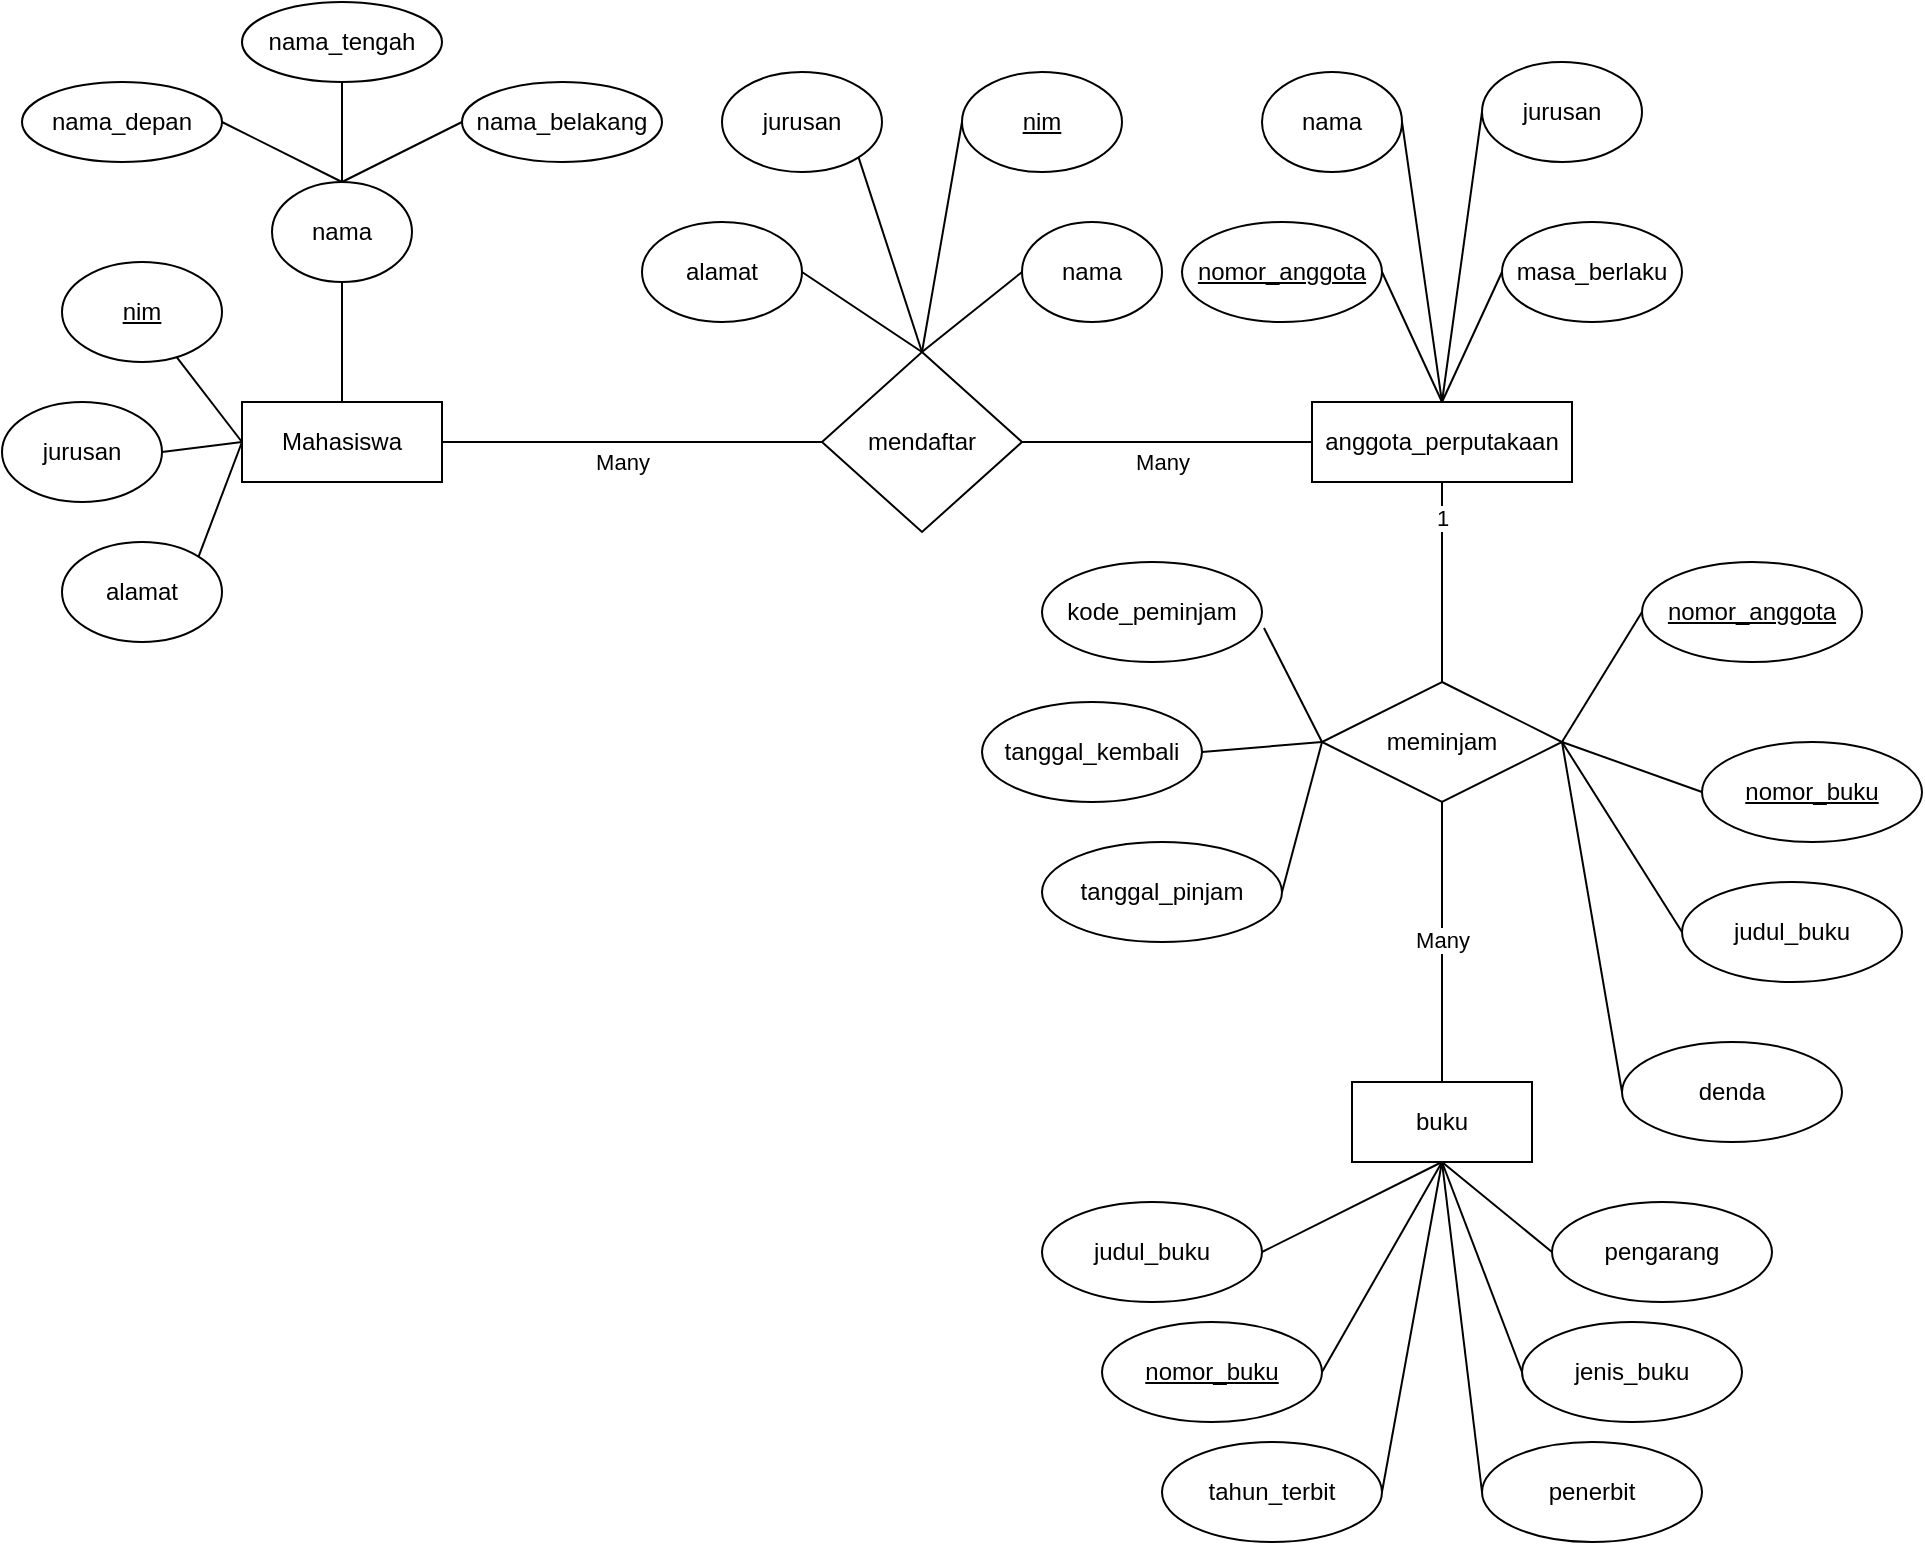 <mxfile version="24.7.4">
  <diagram name="Page-1" id="QddCFKAwr_s8W2c5yRXH">
    <mxGraphModel dx="830" dy="515" grid="1" gridSize="10" guides="1" tooltips="1" connect="1" arrows="1" fold="1" page="1" pageScale="1" pageWidth="850" pageHeight="1100" math="0" shadow="0">
      <root>
        <mxCell id="0" />
        <mxCell id="1" parent="0" />
        <mxCell id="doq9bguJ9vz2plIqA9WR-2" value="nama_depan" style="ellipse;whiteSpace=wrap;html=1;align=center;strokeColor=#000000;fillColor=#FFFFFF;" vertex="1" parent="1">
          <mxGeometry x="20" y="80" width="100" height="40" as="geometry" />
        </mxCell>
        <mxCell id="doq9bguJ9vz2plIqA9WR-3" value="nama_belakang" style="ellipse;whiteSpace=wrap;html=1;align=center;strokeColor=#000000;fillColor=#FFFFFF;" vertex="1" parent="1">
          <mxGeometry x="240" y="80" width="100" height="40" as="geometry" />
        </mxCell>
        <mxCell id="doq9bguJ9vz2plIqA9WR-4" value="nama_tengah" style="ellipse;whiteSpace=wrap;html=1;align=center;strokeColor=#000000;fillColor=#FFFFFF;" vertex="1" parent="1">
          <mxGeometry x="130" y="40" width="100" height="40" as="geometry" />
        </mxCell>
        <mxCell id="doq9bguJ9vz2plIqA9WR-5" value="nama" style="ellipse;whiteSpace=wrap;html=1;align=center;strokeColor=#000000;fillColor=#FFFFFF;" vertex="1" parent="1">
          <mxGeometry x="145" y="130" width="70" height="50" as="geometry" />
        </mxCell>
        <mxCell id="doq9bguJ9vz2plIqA9WR-6" value="&lt;u&gt;nim&lt;/u&gt;" style="ellipse;whiteSpace=wrap;html=1;align=center;strokeColor=#000000;fillColor=#FFFFFF;" vertex="1" parent="1">
          <mxGeometry x="40" y="170" width="80" height="50" as="geometry" />
        </mxCell>
        <mxCell id="doq9bguJ9vz2plIqA9WR-7" value="alamat" style="ellipse;whiteSpace=wrap;html=1;align=center;strokeColor=#000000;fillColor=#FFFFFF;" vertex="1" parent="1">
          <mxGeometry x="40" y="310" width="80" height="50" as="geometry" />
        </mxCell>
        <mxCell id="doq9bguJ9vz2plIqA9WR-8" value="jurusan" style="ellipse;whiteSpace=wrap;html=1;align=center;strokeColor=#000000;fillColor=#FFFFFF;" vertex="1" parent="1">
          <mxGeometry x="10" y="240" width="80" height="50" as="geometry" />
        </mxCell>
        <mxCell id="doq9bguJ9vz2plIqA9WR-10" value="Mahasiswa" style="whiteSpace=wrap;html=1;align=center;strokeColor=#000000;fillColor=#FFFFFF;" vertex="1" parent="1">
          <mxGeometry x="130" y="240" width="100" height="40" as="geometry" />
        </mxCell>
        <mxCell id="doq9bguJ9vz2plIqA9WR-12" value="" style="endArrow=none;html=1;rounded=0;exitX=1;exitY=0.5;exitDx=0;exitDy=0;entryX=0.5;entryY=0;entryDx=0;entryDy=0;strokeColor=#000000;fillColor=#FFFFFF;" edge="1" parent="1" source="doq9bguJ9vz2plIqA9WR-2" target="doq9bguJ9vz2plIqA9WR-5">
          <mxGeometry relative="1" as="geometry">
            <mxPoint x="320" y="190" as="sourcePoint" />
            <mxPoint x="480" y="190" as="targetPoint" />
          </mxGeometry>
        </mxCell>
        <mxCell id="doq9bguJ9vz2plIqA9WR-13" value="" style="endArrow=none;html=1;rounded=0;exitX=0.5;exitY=1;exitDx=0;exitDy=0;entryX=0.5;entryY=0;entryDx=0;entryDy=0;strokeColor=#000000;fillColor=#FFFFFF;" edge="1" parent="1" source="doq9bguJ9vz2plIqA9WR-4" target="doq9bguJ9vz2plIqA9WR-5">
          <mxGeometry relative="1" as="geometry">
            <mxPoint x="320" y="190" as="sourcePoint" />
            <mxPoint x="480" y="190" as="targetPoint" />
          </mxGeometry>
        </mxCell>
        <mxCell id="doq9bguJ9vz2plIqA9WR-15" value="" style="endArrow=none;html=1;rounded=0;exitX=0;exitY=0.5;exitDx=0;exitDy=0;strokeColor=#000000;fillColor=#FFFFFF;entryX=0.5;entryY=0;entryDx=0;entryDy=0;" edge="1" parent="1" source="doq9bguJ9vz2plIqA9WR-3" target="doq9bguJ9vz2plIqA9WR-5">
          <mxGeometry relative="1" as="geometry">
            <mxPoint x="320" y="190" as="sourcePoint" />
            <mxPoint x="180" y="130" as="targetPoint" />
          </mxGeometry>
        </mxCell>
        <mxCell id="doq9bguJ9vz2plIqA9WR-17" value="" style="endArrow=none;html=1;rounded=0;exitX=0.5;exitY=0;exitDx=0;exitDy=0;entryX=0.5;entryY=1;entryDx=0;entryDy=0;strokeColor=#000000;fillColor=#FFFFFF;" edge="1" parent="1" source="doq9bguJ9vz2plIqA9WR-10" target="doq9bguJ9vz2plIqA9WR-5">
          <mxGeometry relative="1" as="geometry">
            <mxPoint x="320" y="190" as="sourcePoint" />
            <mxPoint x="480" y="190" as="targetPoint" />
          </mxGeometry>
        </mxCell>
        <mxCell id="doq9bguJ9vz2plIqA9WR-18" value="" style="endArrow=none;html=1;rounded=0;entryX=1;entryY=0.5;entryDx=0;entryDy=0;exitX=0;exitY=0.5;exitDx=0;exitDy=0;strokeColor=#000000;fillColor=#FFFFFF;" edge="1" parent="1" source="doq9bguJ9vz2plIqA9WR-10" target="doq9bguJ9vz2plIqA9WR-8">
          <mxGeometry relative="1" as="geometry">
            <mxPoint x="130" y="260" as="sourcePoint" />
            <mxPoint x="190" y="190" as="targetPoint" />
          </mxGeometry>
        </mxCell>
        <mxCell id="doq9bguJ9vz2plIqA9WR-19" value="" style="endArrow=none;html=1;rounded=0;exitX=0;exitY=0.5;exitDx=0;exitDy=0;entryX=1;entryY=0;entryDx=0;entryDy=0;strokeColor=#000000;fillColor=#FFFFFF;" edge="1" parent="1" source="doq9bguJ9vz2plIqA9WR-10" target="doq9bguJ9vz2plIqA9WR-7">
          <mxGeometry relative="1" as="geometry">
            <mxPoint x="200" y="260" as="sourcePoint" />
            <mxPoint x="200" y="200" as="targetPoint" />
          </mxGeometry>
        </mxCell>
        <mxCell id="doq9bguJ9vz2plIqA9WR-20" value="" style="endArrow=none;html=1;rounded=0;exitX=0;exitY=0.5;exitDx=0;exitDy=0;strokeColor=#000000;fillColor=#FFFFFF;" edge="1" parent="1" source="doq9bguJ9vz2plIqA9WR-10" target="doq9bguJ9vz2plIqA9WR-6">
          <mxGeometry relative="1" as="geometry">
            <mxPoint x="210" y="270" as="sourcePoint" />
            <mxPoint x="210" y="210" as="targetPoint" />
          </mxGeometry>
        </mxCell>
        <mxCell id="doq9bguJ9vz2plIqA9WR-22" value="&lt;u&gt;nim&lt;/u&gt;" style="ellipse;whiteSpace=wrap;html=1;align=center;strokeColor=#000000;fillColor=#FFFFFF;" vertex="1" parent="1">
          <mxGeometry x="490" y="75" width="80" height="50" as="geometry" />
        </mxCell>
        <mxCell id="doq9bguJ9vz2plIqA9WR-28" value="jurusan" style="ellipse;whiteSpace=wrap;html=1;align=center;strokeColor=#000000;fillColor=#FFFFFF;" vertex="1" parent="1">
          <mxGeometry x="370" y="75" width="80" height="50" as="geometry" />
        </mxCell>
        <mxCell id="doq9bguJ9vz2plIqA9WR-29" value="alamat" style="ellipse;whiteSpace=wrap;html=1;align=center;strokeColor=#000000;fillColor=#FFFFFF;" vertex="1" parent="1">
          <mxGeometry x="330" y="150" width="80" height="50" as="geometry" />
        </mxCell>
        <mxCell id="doq9bguJ9vz2plIqA9WR-30" value="nama" style="ellipse;whiteSpace=wrap;html=1;align=center;strokeColor=#000000;fillColor=#FFFFFF;" vertex="1" parent="1">
          <mxGeometry x="520" y="150" width="70" height="50" as="geometry" />
        </mxCell>
        <mxCell id="doq9bguJ9vz2plIqA9WR-32" value="mendaftar" style="shape=rhombus;perimeter=rhombusPerimeter;whiteSpace=wrap;html=1;align=center;strokeColor=#000000;fillColor=#FFFFFF;" vertex="1" parent="1">
          <mxGeometry x="420" y="215" width="100" height="90" as="geometry" />
        </mxCell>
        <mxCell id="doq9bguJ9vz2plIqA9WR-33" value="" style="endArrow=none;html=1;rounded=0;exitX=1;exitY=1;exitDx=0;exitDy=0;entryX=0.5;entryY=0;entryDx=0;entryDy=0;strokeColor=#000000;fillColor=#FFFFFF;" edge="1" parent="1" source="doq9bguJ9vz2plIqA9WR-28" target="doq9bguJ9vz2plIqA9WR-32">
          <mxGeometry relative="1" as="geometry">
            <mxPoint x="320" y="190" as="sourcePoint" />
            <mxPoint x="480" y="190" as="targetPoint" />
          </mxGeometry>
        </mxCell>
        <mxCell id="doq9bguJ9vz2plIqA9WR-34" value="" style="endArrow=none;html=1;rounded=0;exitX=0;exitY=0.5;exitDx=0;exitDy=0;entryX=0.5;entryY=0;entryDx=0;entryDy=0;strokeColor=#000000;fillColor=#FFFFFF;" edge="1" parent="1" source="doq9bguJ9vz2plIqA9WR-30" target="doq9bguJ9vz2plIqA9WR-32">
          <mxGeometry relative="1" as="geometry">
            <mxPoint x="520" y="175" as="sourcePoint" />
            <mxPoint x="480" y="225" as="targetPoint" />
          </mxGeometry>
        </mxCell>
        <mxCell id="doq9bguJ9vz2plIqA9WR-35" value="" style="endArrow=none;html=1;rounded=0;exitX=0;exitY=0.5;exitDx=0;exitDy=0;entryX=0.5;entryY=0;entryDx=0;entryDy=0;strokeColor=#000000;fillColor=#FFFFFF;" edge="1" parent="1" source="doq9bguJ9vz2plIqA9WR-22" target="doq9bguJ9vz2plIqA9WR-32">
          <mxGeometry relative="1" as="geometry">
            <mxPoint x="458" y="138" as="sourcePoint" />
            <mxPoint x="490" y="235" as="targetPoint" />
          </mxGeometry>
        </mxCell>
        <mxCell id="doq9bguJ9vz2plIqA9WR-36" value="" style="endArrow=none;html=1;rounded=0;exitX=1;exitY=0.5;exitDx=0;exitDy=0;entryX=0.5;entryY=0;entryDx=0;entryDy=0;strokeColor=#000000;fillColor=#FFFFFF;" edge="1" parent="1" source="doq9bguJ9vz2plIqA9WR-29" target="doq9bguJ9vz2plIqA9WR-32">
          <mxGeometry relative="1" as="geometry">
            <mxPoint x="530" y="185" as="sourcePoint" />
            <mxPoint x="480" y="225" as="targetPoint" />
          </mxGeometry>
        </mxCell>
        <mxCell id="doq9bguJ9vz2plIqA9WR-41" value="" style="endArrow=none;html=1;rounded=0;exitX=1;exitY=0.5;exitDx=0;exitDy=0;entryX=0;entryY=0.5;entryDx=0;entryDy=0;strokeColor=#000000;fillColor=#FFFFFF;" edge="1" parent="1" source="doq9bguJ9vz2plIqA9WR-10" target="doq9bguJ9vz2plIqA9WR-32">
          <mxGeometry relative="1" as="geometry">
            <mxPoint x="320" y="190" as="sourcePoint" />
            <mxPoint x="480" y="190" as="targetPoint" />
          </mxGeometry>
        </mxCell>
        <mxCell id="doq9bguJ9vz2plIqA9WR-42" value="Many" style="edgeLabel;html=1;align=center;verticalAlign=middle;resizable=0;points=[];strokeColor=#000000;fillColor=#FFFFFF;" vertex="1" connectable="0" parent="doq9bguJ9vz2plIqA9WR-41">
          <mxGeometry x="0.042" y="-3" relative="1" as="geometry">
            <mxPoint x="-9" y="7" as="offset" />
          </mxGeometry>
        </mxCell>
        <mxCell id="doq9bguJ9vz2plIqA9WR-43" value="nama" style="ellipse;whiteSpace=wrap;html=1;align=center;strokeColor=#000000;fillColor=#FFFFFF;" vertex="1" parent="1">
          <mxGeometry x="640" y="75" width="70" height="50" as="geometry" />
        </mxCell>
        <mxCell id="doq9bguJ9vz2plIqA9WR-44" value="jurusan" style="ellipse;whiteSpace=wrap;html=1;align=center;strokeColor=#000000;fillColor=#FFFFFF;" vertex="1" parent="1">
          <mxGeometry x="750" y="70" width="80" height="50" as="geometry" />
        </mxCell>
        <mxCell id="doq9bguJ9vz2plIqA9WR-45" value="&lt;u&gt;nomor_anggota&lt;/u&gt;" style="ellipse;whiteSpace=wrap;html=1;align=center;strokeColor=#000000;fillColor=#FFFFFF;" vertex="1" parent="1">
          <mxGeometry x="600" y="150" width="100" height="50" as="geometry" />
        </mxCell>
        <mxCell id="doq9bguJ9vz2plIqA9WR-46" value="masa_berlaku" style="ellipse;whiteSpace=wrap;html=1;align=center;strokeColor=#000000;fillColor=#FFFFFF;" vertex="1" parent="1">
          <mxGeometry x="760" y="150" width="90" height="50" as="geometry" />
        </mxCell>
        <mxCell id="doq9bguJ9vz2plIqA9WR-47" value="anggota_perputakaan" style="whiteSpace=wrap;html=1;align=center;strokeColor=#000000;fillColor=#FFFFFF;" vertex="1" parent="1">
          <mxGeometry x="665" y="240" width="130" height="40" as="geometry" />
        </mxCell>
        <mxCell id="doq9bguJ9vz2plIqA9WR-48" value="" style="endArrow=none;html=1;rounded=0;exitX=1;exitY=0.5;exitDx=0;exitDy=0;entryX=0;entryY=0.5;entryDx=0;entryDy=0;strokeColor=#000000;fillColor=#FFFFFF;" edge="1" parent="1" source="doq9bguJ9vz2plIqA9WR-32" target="doq9bguJ9vz2plIqA9WR-47">
          <mxGeometry relative="1" as="geometry">
            <mxPoint x="440" y="310" as="sourcePoint" />
            <mxPoint x="630" y="310" as="targetPoint" />
          </mxGeometry>
        </mxCell>
        <mxCell id="doq9bguJ9vz2plIqA9WR-49" value="Many" style="edgeLabel;html=1;align=center;verticalAlign=middle;resizable=0;points=[];strokeColor=#000000;fillColor=#FFFFFF;" vertex="1" connectable="0" parent="doq9bguJ9vz2plIqA9WR-48">
          <mxGeometry x="0.042" y="-3" relative="1" as="geometry">
            <mxPoint x="-6" y="7" as="offset" />
          </mxGeometry>
        </mxCell>
        <mxCell id="doq9bguJ9vz2plIqA9WR-50" value="" style="endArrow=none;html=1;rounded=0;exitX=0;exitY=0.5;exitDx=0;exitDy=0;entryX=0.5;entryY=0;entryDx=0;entryDy=0;strokeColor=#000000;fillColor=#FFFFFF;" edge="1" parent="1" source="doq9bguJ9vz2plIqA9WR-46" target="doq9bguJ9vz2plIqA9WR-47">
          <mxGeometry relative="1" as="geometry">
            <mxPoint x="500" y="110" as="sourcePoint" />
            <mxPoint x="480" y="225" as="targetPoint" />
          </mxGeometry>
        </mxCell>
        <mxCell id="doq9bguJ9vz2plIqA9WR-51" value="" style="endArrow=none;html=1;rounded=0;exitX=1;exitY=0.5;exitDx=0;exitDy=0;entryX=0.5;entryY=0;entryDx=0;entryDy=0;strokeColor=#000000;fillColor=#FFFFFF;" edge="1" parent="1" source="doq9bguJ9vz2plIqA9WR-45" target="doq9bguJ9vz2plIqA9WR-47">
          <mxGeometry relative="1" as="geometry">
            <mxPoint x="510" y="120" as="sourcePoint" />
            <mxPoint x="490" y="235" as="targetPoint" />
          </mxGeometry>
        </mxCell>
        <mxCell id="doq9bguJ9vz2plIqA9WR-52" value="" style="endArrow=none;html=1;rounded=0;exitX=1;exitY=0.5;exitDx=0;exitDy=0;entryX=0.5;entryY=0;entryDx=0;entryDy=0;strokeColor=#000000;fillColor=#FFFFFF;" edge="1" parent="1" source="doq9bguJ9vz2plIqA9WR-43" target="doq9bguJ9vz2plIqA9WR-47">
          <mxGeometry relative="1" as="geometry">
            <mxPoint x="520" y="130" as="sourcePoint" />
            <mxPoint x="500" y="245" as="targetPoint" />
          </mxGeometry>
        </mxCell>
        <mxCell id="doq9bguJ9vz2plIqA9WR-53" value="" style="endArrow=none;html=1;rounded=0;exitX=0;exitY=0.5;exitDx=0;exitDy=0;entryX=0.5;entryY=0;entryDx=0;entryDy=0;strokeColor=#000000;fillColor=#FFFFFF;" edge="1" parent="1" source="doq9bguJ9vz2plIqA9WR-44" target="doq9bguJ9vz2plIqA9WR-47">
          <mxGeometry relative="1" as="geometry">
            <mxPoint x="530" y="140" as="sourcePoint" />
            <mxPoint x="510" y="255" as="targetPoint" />
          </mxGeometry>
        </mxCell>
        <mxCell id="doq9bguJ9vz2plIqA9WR-54" value="kode_peminjam" style="ellipse;whiteSpace=wrap;html=1;align=center;strokeColor=#000000;fillColor=#FFFFFF;" vertex="1" parent="1">
          <mxGeometry x="530" y="320" width="110" height="50" as="geometry" />
        </mxCell>
        <mxCell id="doq9bguJ9vz2plIqA9WR-55" value="tanggal_pinjam" style="ellipse;whiteSpace=wrap;html=1;align=center;strokeColor=#000000;fillColor=#FFFFFF;" vertex="1" parent="1">
          <mxGeometry x="530" y="460" width="120" height="50" as="geometry" />
        </mxCell>
        <mxCell id="doq9bguJ9vz2plIqA9WR-56" value="tanggal_kembali" style="ellipse;whiteSpace=wrap;html=1;align=center;strokeColor=#000000;fillColor=#FFFFFF;" vertex="1" parent="1">
          <mxGeometry x="500" y="390" width="110" height="50" as="geometry" />
        </mxCell>
        <mxCell id="doq9bguJ9vz2plIqA9WR-57" value="&lt;u&gt;nomor_anggota&lt;/u&gt;" style="ellipse;whiteSpace=wrap;html=1;align=center;strokeColor=#000000;fillColor=#FFFFFF;" vertex="1" parent="1">
          <mxGeometry x="830" y="320" width="110" height="50" as="geometry" />
        </mxCell>
        <mxCell id="doq9bguJ9vz2plIqA9WR-58" value="&lt;u&gt;nomor_buku&lt;/u&gt;" style="ellipse;whiteSpace=wrap;html=1;align=center;strokeColor=#000000;fillColor=#FFFFFF;" vertex="1" parent="1">
          <mxGeometry x="860" y="410" width="110" height="50" as="geometry" />
        </mxCell>
        <mxCell id="doq9bguJ9vz2plIqA9WR-59" value="judul_buku" style="ellipse;whiteSpace=wrap;html=1;align=center;strokeColor=#000000;fillColor=#FFFFFF;" vertex="1" parent="1">
          <mxGeometry x="850" y="480" width="110" height="50" as="geometry" />
        </mxCell>
        <mxCell id="doq9bguJ9vz2plIqA9WR-60" value="denda" style="ellipse;whiteSpace=wrap;html=1;align=center;strokeColor=#000000;fillColor=#FFFFFF;" vertex="1" parent="1">
          <mxGeometry x="820" y="560" width="110" height="50" as="geometry" />
        </mxCell>
        <mxCell id="doq9bguJ9vz2plIqA9WR-61" value="meminjam" style="shape=rhombus;perimeter=rhombusPerimeter;whiteSpace=wrap;html=1;align=center;strokeColor=#000000;fillColor=#FFFFFF;" vertex="1" parent="1">
          <mxGeometry x="670" y="380" width="120" height="60" as="geometry" />
        </mxCell>
        <mxCell id="doq9bguJ9vz2plIqA9WR-62" value="" style="endArrow=none;html=1;rounded=0;exitX=0.5;exitY=1;exitDx=0;exitDy=0;entryX=0.5;entryY=0;entryDx=0;entryDy=0;strokeColor=#000000;fillColor=#FFFFFF;" edge="1" parent="1" source="doq9bguJ9vz2plIqA9WR-47" target="doq9bguJ9vz2plIqA9WR-61">
          <mxGeometry relative="1" as="geometry">
            <mxPoint x="550" y="490" as="sourcePoint" />
            <mxPoint x="710" y="490" as="targetPoint" />
          </mxGeometry>
        </mxCell>
        <mxCell id="doq9bguJ9vz2plIqA9WR-63" value="1" style="edgeLabel;html=1;align=center;verticalAlign=middle;resizable=0;points=[];strokeColor=#000000;fillColor=#FFFFFF;" vertex="1" connectable="0" parent="doq9bguJ9vz2plIqA9WR-62">
          <mxGeometry x="-0.64" relative="1" as="geometry">
            <mxPoint as="offset" />
          </mxGeometry>
        </mxCell>
        <mxCell id="doq9bguJ9vz2plIqA9WR-64" value="" style="endArrow=none;html=1;rounded=0;exitX=1.009;exitY=0.66;exitDx=0;exitDy=0;exitPerimeter=0;entryX=0;entryY=0.5;entryDx=0;entryDy=0;strokeColor=#000000;fillColor=#FFFFFF;" edge="1" parent="1" source="doq9bguJ9vz2plIqA9WR-54" target="doq9bguJ9vz2plIqA9WR-61">
          <mxGeometry relative="1" as="geometry">
            <mxPoint x="550" y="490" as="sourcePoint" />
            <mxPoint x="710" y="490" as="targetPoint" />
          </mxGeometry>
        </mxCell>
        <mxCell id="doq9bguJ9vz2plIqA9WR-65" value="" style="endArrow=none;html=1;rounded=0;exitX=1;exitY=0.5;exitDx=0;exitDy=0;entryX=0;entryY=0.5;entryDx=0;entryDy=0;strokeColor=#000000;fillColor=#FFFFFF;" edge="1" parent="1" source="doq9bguJ9vz2plIqA9WR-55" target="doq9bguJ9vz2plIqA9WR-61">
          <mxGeometry relative="1" as="geometry">
            <mxPoint x="651" y="363" as="sourcePoint" />
            <mxPoint x="675" y="420" as="targetPoint" />
          </mxGeometry>
        </mxCell>
        <mxCell id="doq9bguJ9vz2plIqA9WR-66" value="" style="endArrow=none;html=1;rounded=0;exitX=1;exitY=0.5;exitDx=0;exitDy=0;entryX=0;entryY=0.5;entryDx=0;entryDy=0;strokeColor=#000000;fillColor=#FFFFFF;" edge="1" parent="1" source="doq9bguJ9vz2plIqA9WR-56" target="doq9bguJ9vz2plIqA9WR-61">
          <mxGeometry relative="1" as="geometry">
            <mxPoint x="661" y="373" as="sourcePoint" />
            <mxPoint x="685" y="430" as="targetPoint" />
          </mxGeometry>
        </mxCell>
        <mxCell id="doq9bguJ9vz2plIqA9WR-67" value="" style="endArrow=none;html=1;rounded=0;entryX=0;entryY=0.5;entryDx=0;entryDy=0;exitX=1;exitY=0.5;exitDx=0;exitDy=0;strokeColor=#000000;fillColor=#FFFFFF;" edge="1" parent="1" source="doq9bguJ9vz2plIqA9WR-61" target="doq9bguJ9vz2plIqA9WR-57">
          <mxGeometry relative="1" as="geometry">
            <mxPoint x="550" y="490" as="sourcePoint" />
            <mxPoint x="710" y="490" as="targetPoint" />
          </mxGeometry>
        </mxCell>
        <mxCell id="doq9bguJ9vz2plIqA9WR-68" value="" style="endArrow=none;html=1;rounded=0;entryX=0;entryY=0.5;entryDx=0;entryDy=0;exitX=1;exitY=0.5;exitDx=0;exitDy=0;strokeColor=#000000;fillColor=#FFFFFF;" edge="1" parent="1" source="doq9bguJ9vz2plIqA9WR-61" target="doq9bguJ9vz2plIqA9WR-60">
          <mxGeometry relative="1" as="geometry">
            <mxPoint x="795" y="420" as="sourcePoint" />
            <mxPoint x="840" y="355" as="targetPoint" />
          </mxGeometry>
        </mxCell>
        <mxCell id="doq9bguJ9vz2plIqA9WR-69" value="" style="endArrow=none;html=1;rounded=0;entryX=0;entryY=0.5;entryDx=0;entryDy=0;exitX=1;exitY=0.5;exitDx=0;exitDy=0;strokeColor=#000000;fillColor=#FFFFFF;" edge="1" parent="1" source="doq9bguJ9vz2plIqA9WR-61" target="doq9bguJ9vz2plIqA9WR-59">
          <mxGeometry relative="1" as="geometry">
            <mxPoint x="805" y="430" as="sourcePoint" />
            <mxPoint x="850" y="365" as="targetPoint" />
          </mxGeometry>
        </mxCell>
        <mxCell id="doq9bguJ9vz2plIqA9WR-70" value="" style="endArrow=none;html=1;rounded=0;entryX=0;entryY=0.5;entryDx=0;entryDy=0;exitX=1;exitY=0.5;exitDx=0;exitDy=0;strokeColor=#000000;fillColor=#FFFFFF;" edge="1" parent="1" source="doq9bguJ9vz2plIqA9WR-61" target="doq9bguJ9vz2plIqA9WR-58">
          <mxGeometry relative="1" as="geometry">
            <mxPoint x="815" y="440" as="sourcePoint" />
            <mxPoint x="860" y="375" as="targetPoint" />
          </mxGeometry>
        </mxCell>
        <mxCell id="doq9bguJ9vz2plIqA9WR-71" value="buku" style="whiteSpace=wrap;html=1;align=center;strokeColor=#000000;fillColor=#FFFFFF;" vertex="1" parent="1">
          <mxGeometry x="685" y="580" width="90" height="40" as="geometry" />
        </mxCell>
        <mxCell id="doq9bguJ9vz2plIqA9WR-72" value="" style="endArrow=none;html=1;rounded=0;entryX=0.5;entryY=1;entryDx=0;entryDy=0;exitX=0.5;exitY=0;exitDx=0;exitDy=0;strokeColor=#000000;fillColor=#FFFFFF;" edge="1" parent="1" source="doq9bguJ9vz2plIqA9WR-71" target="doq9bguJ9vz2plIqA9WR-61">
          <mxGeometry relative="1" as="geometry">
            <mxPoint x="550" y="490" as="sourcePoint" />
            <mxPoint x="710" y="490" as="targetPoint" />
          </mxGeometry>
        </mxCell>
        <mxCell id="doq9bguJ9vz2plIqA9WR-73" value="Many" style="edgeLabel;html=1;align=center;verticalAlign=middle;resizable=0;points=[];strokeColor=#000000;fillColor=#FFFFFF;" vertex="1" connectable="0" parent="doq9bguJ9vz2plIqA9WR-72">
          <mxGeometry x="0.014" relative="1" as="geometry">
            <mxPoint as="offset" />
          </mxGeometry>
        </mxCell>
        <mxCell id="doq9bguJ9vz2plIqA9WR-74" value="judul_buku" style="ellipse;whiteSpace=wrap;html=1;align=center;strokeColor=#000000;fillColor=#FFFFFF;" vertex="1" parent="1">
          <mxGeometry x="530" y="640" width="110" height="50" as="geometry" />
        </mxCell>
        <mxCell id="doq9bguJ9vz2plIqA9WR-75" value="&lt;u&gt;nomor_buku&lt;/u&gt;" style="ellipse;whiteSpace=wrap;html=1;align=center;strokeColor=#000000;fillColor=#FFFFFF;" vertex="1" parent="1">
          <mxGeometry x="560" y="700" width="110" height="50" as="geometry" />
        </mxCell>
        <mxCell id="doq9bguJ9vz2plIqA9WR-76" value="tahun_terbit" style="ellipse;whiteSpace=wrap;html=1;align=center;strokeColor=#000000;fillColor=#FFFFFF;" vertex="1" parent="1">
          <mxGeometry x="590" y="760" width="110" height="50" as="geometry" />
        </mxCell>
        <mxCell id="doq9bguJ9vz2plIqA9WR-77" value="penerbit" style="ellipse;whiteSpace=wrap;html=1;align=center;strokeColor=#000000;fillColor=#FFFFFF;" vertex="1" parent="1">
          <mxGeometry x="750" y="760" width="110" height="50" as="geometry" />
        </mxCell>
        <mxCell id="doq9bguJ9vz2plIqA9WR-78" value="jenis_buku" style="ellipse;whiteSpace=wrap;html=1;align=center;strokeColor=#000000;fillColor=#FFFFFF;" vertex="1" parent="1">
          <mxGeometry x="770" y="700" width="110" height="50" as="geometry" />
        </mxCell>
        <mxCell id="doq9bguJ9vz2plIqA9WR-79" value="pengarang" style="ellipse;whiteSpace=wrap;html=1;align=center;strokeColor=#000000;fillColor=#FFFFFF;" vertex="1" parent="1">
          <mxGeometry x="785" y="640" width="110" height="50" as="geometry" />
        </mxCell>
        <mxCell id="doq9bguJ9vz2plIqA9WR-80" value="" style="endArrow=none;html=1;rounded=0;entryX=1;entryY=0.5;entryDx=0;entryDy=0;exitX=0.5;exitY=1;exitDx=0;exitDy=0;strokeColor=#000000;fillColor=#FFFFFF;" edge="1" parent="1" source="doq9bguJ9vz2plIqA9WR-71" target="doq9bguJ9vz2plIqA9WR-74">
          <mxGeometry relative="1" as="geometry">
            <mxPoint x="795" y="420" as="sourcePoint" />
            <mxPoint x="830" y="595" as="targetPoint" />
          </mxGeometry>
        </mxCell>
        <mxCell id="doq9bguJ9vz2plIqA9WR-81" value="" style="endArrow=none;html=1;rounded=0;entryX=1;entryY=0.5;entryDx=0;entryDy=0;exitX=0.5;exitY=1;exitDx=0;exitDy=0;strokeColor=#000000;fillColor=#FFFFFF;" edge="1" parent="1" source="doq9bguJ9vz2plIqA9WR-71" target="doq9bguJ9vz2plIqA9WR-76">
          <mxGeometry relative="1" as="geometry">
            <mxPoint x="735" y="630" as="sourcePoint" />
            <mxPoint x="650" y="675" as="targetPoint" />
          </mxGeometry>
        </mxCell>
        <mxCell id="doq9bguJ9vz2plIqA9WR-82" value="" style="endArrow=none;html=1;rounded=0;entryX=1;entryY=0.5;entryDx=0;entryDy=0;exitX=0.5;exitY=1;exitDx=0;exitDy=0;strokeColor=#000000;fillColor=#FFFFFF;" edge="1" parent="1" source="doq9bguJ9vz2plIqA9WR-71" target="doq9bguJ9vz2plIqA9WR-75">
          <mxGeometry relative="1" as="geometry">
            <mxPoint x="745" y="640" as="sourcePoint" />
            <mxPoint x="660" y="685" as="targetPoint" />
          </mxGeometry>
        </mxCell>
        <mxCell id="doq9bguJ9vz2plIqA9WR-83" value="" style="endArrow=none;html=1;rounded=0;entryX=0;entryY=0.5;entryDx=0;entryDy=0;exitX=0.5;exitY=1;exitDx=0;exitDy=0;strokeColor=#000000;fillColor=#FFFFFF;" edge="1" parent="1" source="doq9bguJ9vz2plIqA9WR-71" target="doq9bguJ9vz2plIqA9WR-77">
          <mxGeometry relative="1" as="geometry">
            <mxPoint x="735" y="630" as="sourcePoint" />
            <mxPoint x="710" y="795" as="targetPoint" />
          </mxGeometry>
        </mxCell>
        <mxCell id="doq9bguJ9vz2plIqA9WR-84" value="" style="endArrow=none;html=1;rounded=0;entryX=0;entryY=0.5;entryDx=0;entryDy=0;exitX=0.5;exitY=1;exitDx=0;exitDy=0;strokeColor=#000000;fillColor=#FFFFFF;" edge="1" parent="1" source="doq9bguJ9vz2plIqA9WR-71" target="doq9bguJ9vz2plIqA9WR-78">
          <mxGeometry relative="1" as="geometry">
            <mxPoint x="745" y="640" as="sourcePoint" />
            <mxPoint x="720" y="805" as="targetPoint" />
          </mxGeometry>
        </mxCell>
        <mxCell id="doq9bguJ9vz2plIqA9WR-85" value="" style="endArrow=none;html=1;rounded=0;entryX=0;entryY=0.5;entryDx=0;entryDy=0;exitX=0.5;exitY=1;exitDx=0;exitDy=0;strokeColor=#000000;fillColor=#FFFFFF;" edge="1" parent="1" source="doq9bguJ9vz2plIqA9WR-71" target="doq9bguJ9vz2plIqA9WR-79">
          <mxGeometry relative="1" as="geometry">
            <mxPoint x="755" y="650" as="sourcePoint" />
            <mxPoint x="730" y="815" as="targetPoint" />
          </mxGeometry>
        </mxCell>
      </root>
    </mxGraphModel>
  </diagram>
</mxfile>
